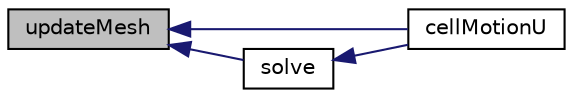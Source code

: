 digraph "updateMesh"
{
  bgcolor="transparent";
  edge [fontname="Helvetica",fontsize="10",labelfontname="Helvetica",labelfontsize="10"];
  node [fontname="Helvetica",fontsize="10",shape=record];
  rankdir="LR";
  Node1 [label="updateMesh",height=0.2,width=0.4,color="black", fillcolor="grey75", style="filled", fontcolor="black"];
  Node1 -> Node2 [dir="back",color="midnightblue",fontsize="10",style="solid",fontname="Helvetica"];
  Node2 [label="cellMotionU",height=0.2,width=0.4,color="black",URL="$a02799.html#a7f26bf12f7ae2a8dd8b01b9be44a6177",tooltip="Return const reference to the cell motion velocity field. "];
  Node1 -> Node3 [dir="back",color="midnightblue",fontsize="10",style="solid",fontname="Helvetica"];
  Node3 [label="solve",height=0.2,width=0.4,color="black",URL="$a02799.html#af7d39f0eac0af0ed5785935ac72a1e7d",tooltip="Solve for motion. "];
  Node3 -> Node2 [dir="back",color="midnightblue",fontsize="10",style="solid",fontname="Helvetica"];
}
